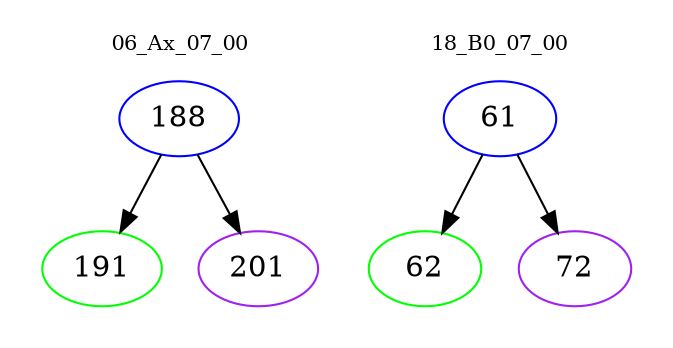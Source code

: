 digraph{
subgraph cluster_0 {
color = white
label = "06_Ax_07_00";
fontsize=10;
T0_188 [label="188", color="blue"]
T0_188 -> T0_191 [color="black"]
T0_191 [label="191", color="green"]
T0_188 -> T0_201 [color="black"]
T0_201 [label="201", color="purple"]
}
subgraph cluster_1 {
color = white
label = "18_B0_07_00";
fontsize=10;
T1_61 [label="61", color="blue"]
T1_61 -> T1_62 [color="black"]
T1_62 [label="62", color="green"]
T1_61 -> T1_72 [color="black"]
T1_72 [label="72", color="purple"]
}
}

